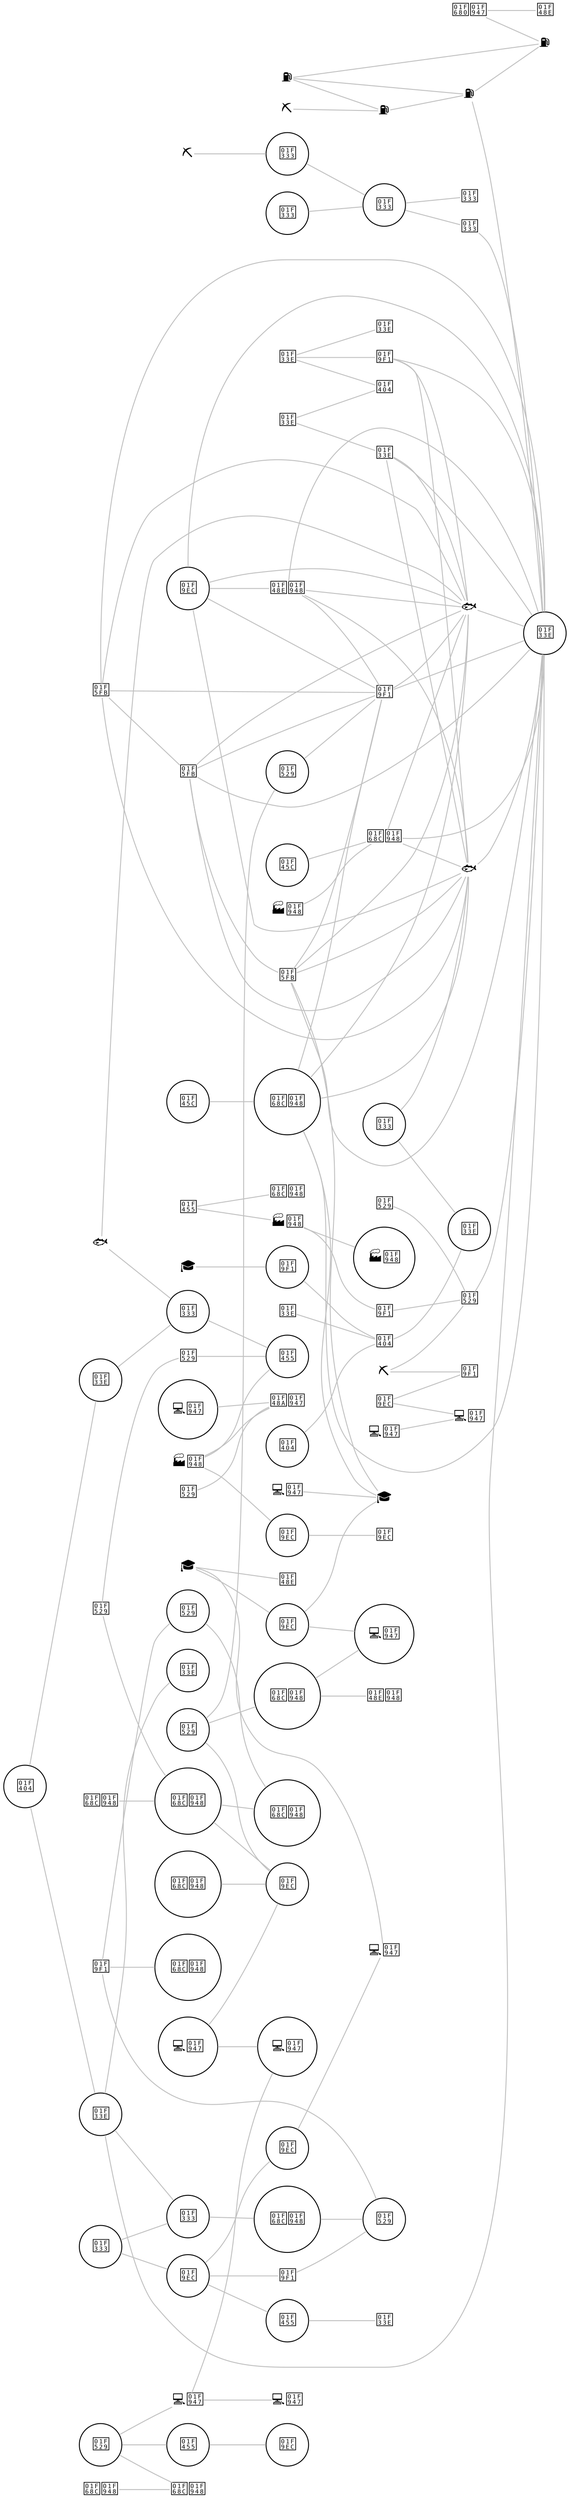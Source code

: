 digraph g {
	rankdir=LR
	"выращивание многолетних культур" [label="🌾" shape=plain]
	"выращивание однолетних культур" [label="🌾" shape=plain]
	"деятельность в области архитектуры и инженерно-технического проектирования; технических испытаний, исследований и анализа" [label="🎓" shape=plain]
	"деятельность вспомогательная в области производства сельскохозяйственных культур и послеуборочной обработки сельхозпродукции" [label="🌾" shape=plain]
	"деятельность полиграфическая и предоставление услуг в этой области" [label="🌳" shape=circle]
	"добыча и обогащение бурого угля (лигнита)" [label="⛏" shape=plain]
	"добыча и обогащение железных руд" [label="🗻" shape=plain]
	"добыча и обогащение угля и антрацита" [label="⛏" shape=plain]
	"добыча нефти и нефтяного (попутного) газа" [label="⛽" shape=plain]
	"добыча полезных ископаемых, не включенных в другие группировки" [label="🗻" shape=plain]
	"добыча природного газа и газового конденсата" [label="⛽" shape=plain]
	"добыча руд цветных металлов" [label="🗻" shape=plain]
	"дубление и отделка кожи, производство чемоданов, сумок, шорно-седельных изделий из кожи; выделка и крашение меха" [label="👜" shape=circle]
	"животноводство" [label="🐄" shape=circle]
	"ковка, прессование, штамповка и профилирование; изготовление изделий методом порошковой металлургии" [label="🔩" shape=circle]
	"копирование записанных носителей информации" [label="💻🥇" shape=plain]
	"лесоводство и прочая лесохозяйственная деятельность" [label="🌳" shape=circle]
	"лесозаготовки" [label="🌳" shape=circle]
	"литье металлов" [label="🔩" shape=plain]
	"научные исследования и разработки" [label="🎓" shape=plain]
	"обработка древесины и производство изделий из дерева и пробки, кроме мебели, производство изделий из соломки и материалов для плетения" [label="🌳" shape=circle]
	"обработка металлов и нанесение покрытий на металлы; механическая обработка металлов" [label="🔩" shape=circle]
	"охота, отлов и отстрел диких животных, включая предоставление услуг в этих областях" [label="🌳" shape=circle]
	"переработка и консервирование мяса и мясной пищевой продукции" [label="🐄" shape=circle]
	"переработка и консервирование рыбы, ракообразных и моллюсков" [label="🐟" shape=plain]
	"переработка и консервирование фруктов и овощей" [label="🌾" shape=circle]
	"предоставление услуг в области добычи нефти и природного газа" [label="⛽" shape=plain]
	"предоставление услуг в области лесоводства и лесозаготовок" [label="🌳" shape=plain]
	"производство абразивных и неметаллических минеральных изделий, не включенных в другие группировки" [label="🧱" shape=plain]
	"производство автотранспортных средств" [label="🚌🥈" shape=plain]
	"производство бытовой электроники" [label="💻🥇" shape=circle]
	"производство бытовых приборов" [label="🚌🥈" shape=plain]
	"производство вязаных и трикотажных изделий одежды" [label="👕" shape=circle]
	"производство готовых кормов для животных" [label="🌾" shape=circle]
	"производство железнодорожных локомотивов и подвижного состава" [label="🚌🥈" shape=circle]
	"производство игр и игрушек" [label="🧬" shape=circle]
	"производство изделий из бетона, цемента и гипса" [label="🧱" shape=circle]
	"производство изделий из бумаги и картона" [label="🌳" shape=circle]
	"производство изделий из пластмасс" [label="🧬" shape=circle]
	"производство изделий, не включенных в другие группировки" [label="🧬" shape=circle]
	"производство кабелей и кабельной арматуры" [label="💎🥈" shape=plain]
	"производство кокса" [label="⛏" shape=plain]
	"производство коммуникационного оборудования" [label="💻🥇" shape=plain]
	"производство комплектующих и принадлежностей для автотранспортных средств" [label="🚌🥈" shape=plain]
	"производство компьютеров и периферийного оборудования" [label="💻🥇" shape=plain]
	"производство контрольно-измерительных и навигационных приборов и аппаратов; производство часов" [label="💻🥇" shape=plain]
	"производство красок, лаков и аналогичных материалов для нанесения покрытий, полиграфических красок и мастик" [label="🏭🥈" shape=plain]
	"производство кузовов для автотранспортных средств; производство прицепов и полуприцепов" [label="🚌🥈" shape=circle]
	"производство летательных аппаратов, включая космические, и соответствующего оборудования" [label="🚀🥇" shape=plain]
	"производство машин и оборудования для сельского и лесного хозяйства" [label="🚌🥈" shape=circle]
	"производство машин и оборудования общего назначения" [label="🚌🥈" shape=circle]
	"производство мебели" [label="🌳" shape=circle]
	"производство медицинских инструментов и оборудования" [label="💻🥇" shape=plain]
	"производство металлических цистерн, резервуаров и прочих емкостей" [label="🔩" shape=circle]
	"производство меховых изделий" [label="👕" shape=plain]
	"производство молочной продукции" [label="🐄" shape=plain]
	"производство музыкальных инструментов" [label="🧬" shape=plain]
	"производство мыла и моющих, чистящих и полирующих средств; парфюмерных и косметических средств" [label="🏭🥈" shape=plain]
	"производство напитков" [label="🌾" shape=circle]
	"производство нефтепродуктов" [label="⛽" shape=plain]
	"производство ножевых изделий и столовых приборов, инструментов и универсальных скобяных изделий" [label="🔩" shape=plain]
	"производство обуви" [label="👜" shape=circle]
	"производство огнеупорных изделий" [label="🧱" shape=plain]
	"производство одежды, кроме одежды из меха" [label="👕" shape=circle]
	"производство оптических приборов, фото- и кинооборудования" [label="💻🥇" shape=plain]
	"производство основных драгоценных металлов и прочих цветных металлов, производство ядерного топлива" [label="💎" shape=plain]
	"производство основных химических веществ, удобрений и азотных соединений, пластмасс и синтетического каучука в первичных формах" [label="🏭🥈" shape=plain]
	"производство паровых котлов, кроме котлов центрального отопления" [label="🔩" shape=plain]
	"производство пестицидов и прочих агрохимических продуктов" [label="🏭🥈" shape=circle]
	"производство продуктов мукомольной и крупяной промышленности, крахмала и крахмалосодержащих продуктов" [label="🌾" shape=plain]
	"производство прочего электрического оборудования" [label="💻🥇" shape=circle]
	"производство прочих машин и оборудования общего назначения" [label="🚌🥈" shape=circle]
	"производство прочих машин специального назначения" [label="🚌🥈" shape=circle]
	"производство прочих пищевых продуктов" [label="🌾" shape=plain]
	"производство прочих стальных изделий первичной обработкой" [label="🔩" shape=circle]
	"производство прочих фарфоровых и керамических изделий" [label="🧱" shape=plain]
	"производство прочих химических продуктов" [label="🧬" shape=circle]
	"производство растительных и животных масел и жиров" [label="🐄" shape=plain]
	"производство резиновых изделий" [label="🧬" shape=plain]
	"производство спортивных товаров" [label="🧬" shape=circle]
	"производство стальных труб, полых профилей и фитингов" [label="🔩" shape=plain]
	"производство станков, машин и оборудования для обработки металлов и прочих твердых материалов" [label="🚌🥈" shape=circle]
	"производство стекла и изделий из стекла" [label="🧬" shape=circle]
	"производство строительных керамических материалов" [label="🧱" shape=plain]
	"производство строительных металлических конструкций и изделий" [label="🔩" shape=circle]
	"производство табачных изделий" [label="🌾" shape=plain]
	"производство текстильных изделий" [label="👕" shape=circle]
	"производство транспортных средств и оборудования, не включенных в другие группировки" [label="🚌🥈" shape=plain]
	"производство фармацевтических субстанций" [label="💊🥇" shape=plain]
	"производство химических волокон" [label="🧬" shape=circle]
	"производство хлебобулочных и мучных кондитерских изделий" [label="🌾" shape=circle]
	"производство целлюлозы, древесной массы, бумаги и картона" [label="🌳" shape=plain]
	"производство цемента, извести и гипса" [label="🧱" shape=plain]
	"производство чугуна, стали и ферросплавов" [label="🔩" shape=plain]
	"производство электрических аккумуляторов и аккумуляторных батарей" [label="💎🥈" shape=plain]
	"производство электрических ламп и осветительного оборудования" [label="💻🥇" shape=circle]
	"производство электродвигателей, генераторов, трансформаторов и распределительных устройств, а также контрольно-измерительной аппаратуры" [label="🚌🥈" shape=plain]
	"производство элементов электронной аппаратуры и печатных схем (плат)" [label="💻🥇" shape=circle]
	"производство ювелирных изделий, бижутерии и подобных товаров" [label="💎" shape=plain]
	"разработка компьютерного программного обеспечения, консультационные услуги в данной области и другие сопутствующие услуги" [label="🎓" shape=plain]
	"резка, обработка и отделка камня" [label="🧱" shape=plain]
	"рыбоводство" [label="🐟" shape=plain]
	"рыболовство" [label="🐟" shape=plain]
	"смешанное сельское хозяйство" [label="🌾" shape=circle]
	"добыча и обогащение железных руд" -> "резка, обработка и отделка камня" [dir=none, penwidth=1, color=silver]
	"добыча и обогащение железных руд" -> "рыбоводство" [dir=none, penwidth=1, color=silver]
	"добыча и обогащение железных руд" -> "рыболовство" [dir=none, penwidth=1, color=silver]
	"добыча и обогащение железных руд" -> "смешанное сельское хозяйство" [dir=none, penwidth=1, color=silver]
	"добыча полезных ископаемых, не включенных в другие группировки" -> "резка, обработка и отделка камня" [dir=none, penwidth=1, color=silver]
	"добыча полезных ископаемых, не включенных в другие группировки" -> "рыбоводство" [dir=none, penwidth=1, color=silver]
	"добыча полезных ископаемых, не включенных в другие группировки" -> "рыболовство" [dir=none, penwidth=1, color=silver]
	"добыча полезных ископаемых, не включенных в другие группировки" -> "смешанное сельское хозяйство" [dir=none, penwidth=1, color=silver]
	"добыча руд цветных металлов" -> "разработка компьютерного программного обеспечения, консультационные услуги в данной области и другие сопутствующие услуги" [dir=none, penwidth=1, color=silver]
	"добыча руд цветных металлов" -> "резка, обработка и отделка камня" [dir=none, penwidth=1, color=silver]
	"добыча руд цветных металлов" -> "рыбоводство" [dir=none, penwidth=1, color=silver]
	"добыча руд цветных металлов" -> "рыболовство" [dir=none, penwidth=1, color=silver]
	"добыча руд цветных металлов" -> "смешанное сельское хозяйство" [dir=none, penwidth=1, color=silver]
	"предоставление услуг в области добычи нефти и природного газа" -> "смешанное сельское хозяйство" [dir=none, penwidth=1, color=silver]
	"производство игр и игрушек" -> "резка, обработка и отделка камня" [dir=none, penwidth=1, color=silver]
	"производство игр и игрушек" -> "рыбоводство" [dir=none, penwidth=1, color=silver]
	"производство игр и игрушек" -> "рыболовство" [dir=none, penwidth=1, color=silver]
	"производство игр и игрушек" -> "смешанное сельское хозяйство" [dir=none, penwidth=1, color=silver]
	"производство кабелей и кабельной арматуры" -> "резка, обработка и отделка камня" [dir=none, penwidth=1, color=silver]
	"производство кабелей и кабельной арматуры" -> "рыбоводство" [dir=none, penwidth=1, color=silver]
	"производство кабелей и кабельной арматуры" -> "рыболовство" [dir=none, penwidth=1, color=silver]
	"производство кабелей и кабельной арматуры" -> "смешанное сельское хозяйство" [dir=none, penwidth=1, color=silver]
	"производство машин и оборудования для сельского и лесного хозяйства" -> "разработка компьютерного программного обеспечения, консультационные услуги в данной области и другие сопутствующие услуги" [dir=none, penwidth=1, color=silver]
	"производство машин и оборудования для сельского и лесного хозяйства" -> "резка, обработка и отделка камня" [dir=none, penwidth=1, color=silver]
	"производство машин и оборудования для сельского и лесного хозяйства" -> "рыбоводство" [dir=none, penwidth=1, color=silver]
	"производство машин и оборудования для сельского и лесного хозяйства" -> "рыболовство" [dir=none, penwidth=1, color=silver]
	"производство машин и оборудования для сельского и лесного хозяйства" -> "смешанное сельское хозяйство" [dir=none, penwidth=1, color=silver]
	"производство табачных изделий" -> "рыбоводство" [dir=none, penwidth=1, color=silver]
	"производство табачных изделий" -> "рыболовство" [dir=none, penwidth=1, color=silver]
	"производство табачных изделий" -> "смешанное сельское хозяйство" [dir=none, penwidth=1, color=silver]
	"производство целлюлозы, древесной массы, бумаги и картона" -> "смешанное сельское хозяйство" [dir=none, penwidth=1, color=silver]
	"производство цемента, извести и гипса" -> "рыбоводство" [dir=none, penwidth=1, color=silver]
	"производство цемента, извести и гипса" -> "рыболовство" [dir=none, penwidth=1, color=silver]
	"производство цемента, извести и гипса" -> "смешанное сельское хозяйство" [dir=none, penwidth=1, color=silver]
	"производство чугуна, стали и ферросплавов" -> "смешанное сельское хозяйство" [dir=none, penwidth=1, color=silver]
	"производство электродвигателей, генераторов, трансформаторов и распределительных устройств, а также контрольно-измерительной аппаратуры" -> "рыбоводство" [dir=none, penwidth=1, color=silver]
	"производство электродвигателей, генераторов, трансформаторов и распределительных устройств, а также контрольно-измерительной аппаратуры" -> "рыболовство" [dir=none, penwidth=1, color=silver]
	"производство электродвигателей, генераторов, трансформаторов и распределительных устройств, а также контрольно-измерительной аппаратуры" -> "смешанное сельское хозяйство" [dir=none, penwidth=1, color=silver]
	"резка, обработка и отделка камня" -> "рыболовство" [dir=none, penwidth=1, color=silver]
	"резка, обработка и отделка камня" -> "смешанное сельское хозяйство" [dir=none, penwidth=1, color=silver]
	"рыбоводство" -> "смешанное сельское хозяйство" [dir=none, penwidth=1, color=silver]
	"рыболовство" -> "смешанное сельское хозяйство" [dir=none, penwidth=1, color=silver]
	"добыча и обогащение угля и антрацита" -> "добыча природного газа и газового конденсата" [dir=none, penwidth=1, color=silver]
	"добыча и обогащение бурого угля (лигнита)" -> "лесозаготовки" [dir=none, penwidth=1, color=silver]
	"копирование записанных носителей информации" -> "разработка компьютерного программного обеспечения, консультационные услуги в данной области и другие сопутствующие услуги" [dir=none, penwidth=1, color=silver]
	"производство музыкальных инструментов" -> "производство огнеупорных изделий" [dir=none, penwidth=1, color=silver]
	"производство музыкальных инструментов" -> "производство оптических приборов, фото- и кинооборудования" [dir=none, penwidth=1, color=silver]
	"научные исследования и разработки" -> "производство ювелирных изделий, бижутерии и подобных товаров" [dir=none, penwidth=1, color=silver]
	"производство вязаных и трикотажных изделий одежды" -> "производство химических волокон" [dir=none, penwidth=1, color=silver]
	"производство кузовов для автотранспортных средств; производство прицепов и полуприцепов" -> "производство электрических аккумуляторов и аккумуляторных батарей" [dir=none, penwidth=1, color=silver]
	"выращивание многолетних культур" -> "производство табачных изделий" [dir=none, penwidth=1, color=silver]
	"добыча и обогащение железных руд" -> "добыча полезных ископаемых, не включенных в другие группировки" [dir=none, penwidth=1, color=silver]
	"переработка и консервирование рыбы, ракообразных и моллюсков" -> "рыболовство" [dir=none, penwidth=1, color=silver]
	"добыча нефти и нефтяного (попутного) газа" -> "добыча природного газа и газового конденсата" [dir=none, penwidth=1, color=silver]
	"добыча природного газа и газового конденсата" -> "предоставление услуг в области добычи нефти и природного газа" [dir=none, penwidth=1, color=silver]
	"производство паровых котлов, кроме котлов центрального отопления" -> "производство фармацевтических субстанций" [dir=none, penwidth=1, color=silver]
	"производство кокса" -> "производство чугуна, стали и ферросплавов" [dir=none, penwidth=1, color=silver]
	"производство меховых изделий" -> "производство транспортных средств и оборудования, не включенных в другие группировки" [dir=none, penwidth=1, color=silver]
	"производство прочих фарфоровых и керамических изделий" -> "производство чугуна, стали и ферросплавов" [dir=none, penwidth=1, color=silver]
	"производство стальных труб, полых профилей и фитингов" -> "производство чугуна, стали и ферросплавов" [dir=none, penwidth=1, color=silver]
	"производство кокса" -> "производство огнеупорных изделий" [dir=none, penwidth=1, color=silver]
	"производство компьютеров и периферийного оборудования" -> "производство оптических приборов, фото- и кинооборудования" [dir=none, penwidth=1, color=silver]
	"добыча полезных ископаемых, не включенных в другие группировки" -> "добыча руд цветных металлов" [dir=none, penwidth=1, color=silver]
	"научные исследования и разработки" -> "производство коммуникационного оборудования" [dir=none, penwidth=1, color=silver]
	"переработка и консервирование рыбы, ракообразных и моллюсков" -> "производство изделий из бумаги и картона" [dir=none, penwidth=1, color=silver]
	"производство изделий, не включенных в другие группировки" -> "производство коммуникационного оборудования" [dir=none, penwidth=1, color=silver]
	"производство летательных аппаратов, включая космические, и соответствующего оборудования" -> "производство основных драгоценных металлов и прочих цветных металлов, производство ядерного топлива" [dir=none, penwidth=1, color=silver]
	"производство бытовой электроники" -> "производство фармацевтических субстанций" [dir=none, penwidth=1, color=silver]
	"производство красок, лаков и аналогичных материалов для нанесения покрытий, полиграфических красок и мастик" -> "производство фармацевтических субстанций" [dir=none, penwidth=1, color=silver]
	"производство бытовых приборов" -> "производство машин и оборудования общего назначения" [dir=none, penwidth=1, color=silver]
	"производство меховых изделий" -> "производство мыла и моющих, чистящих и полирующих средств; парфюмерных и косметических средств" [dir=none, penwidth=1, color=silver]
	"производство мыла и моющих, чистящих и полирующих средств; парфюмерных и косметических средств" -> "производство прочих фарфоровых и керамических изделий" [dir=none, penwidth=1, color=silver]
	"обработка древесины и производство изделий из дерева и пробки, кроме мебели, производство изделий из соломки и материалов для плетения" -> "производство целлюлозы, древесной массы, бумаги и картона" [dir=none, penwidth=1, color=silver]
	"производство спортивных товаров" -> "разработка компьютерного программного обеспечения, консультационные услуги в данной области и другие сопутствующие услуги" [dir=none, penwidth=1, color=silver]
	"добыча нефти и нефтяного (попутного) газа" -> "производство нефтепродуктов" [dir=none, penwidth=1, color=silver]
	"ковка, прессование, штамповка и профилирование; изготовление изделий методом порошковой металлургии" -> "производство кузовов для автотранспортных средств; производство прицепов и полуприцепов" [dir=none, penwidth=1, color=silver]
	"предоставление услуг в области добычи нефти и природного газа" -> "производство нефтепродуктов" [dir=none, penwidth=1, color=silver]
	"производство кузовов для автотранспортных средств; производство прицепов и полуприцепов" -> "производство элементов электронной аппаратуры и печатных схем (плат)" [dir=none, penwidth=1, color=silver]
	"производство летательных аппаратов, включая космические, и соответствующего оборудования" -> "производство нефтепродуктов" [dir=none, penwidth=1, color=silver]
	"производство автотранспортных средств" -> "производство комплектующих и принадлежностей для автотранспортных средств" [dir=none, penwidth=1, color=silver]
	"выращивание многолетних культур" -> "производство растительных и животных масел и жиров" [dir=none, penwidth=1, color=silver]
	"охота, отлов и отстрел диких животных, включая предоставление услуг в этих областях" -> "рыбоводство" [dir=none, penwidth=1, color=silver]
	"лесоводство и прочая лесохозяйственная деятельность" -> "обработка древесины и производство изделий из дерева и пробки, кроме мебели, производство изделий из соломки и материалов для плетения" [dir=none, penwidth=1, color=silver]
	"выращивание однолетних культур" -> "производство цемента, извести и гипса" [dir=none, penwidth=1, color=silver]
	"производство прочих стальных изделий первичной обработкой" -> "резка, обработка и отделка камня" [dir=none, penwidth=1, color=silver]
	"производство прочих химических продуктов" -> "производство резиновых изделий" [dir=none, penwidth=1, color=silver]
	"производство спортивных товаров" -> "производство элементов электронной аппаратуры и печатных схем (плат)" [dir=none, penwidth=1, color=silver]
	"лесозаготовки" -> "обработка древесины и производство изделий из дерева и пробки, кроме мебели, производство изделий из соломки и материалов для плетения" [dir=none, penwidth=1, color=silver]
	"деятельность вспомогательная в области производства сельскохозяйственных культур и послеуборочной обработки сельхозпродукции" -> "производство молочной продукции" [dir=none, penwidth=1, color=silver]
	"производство мыла и моющих, чистящих и полирующих средств; парфюмерных и косметических средств" -> "производство пестицидов и прочих агрохимических продуктов" [dir=none, penwidth=1, color=silver]
	"производство основных химических веществ, удобрений и азотных соединений, пластмасс и синтетического каучука в первичных формах" -> "производство электродвигателей, генераторов, трансформаторов и распределительных устройств, а также контрольно-измерительной аппаратуры" [dir=none, penwidth=1, color=silver]
	"производство красок, лаков и аналогичных материалов для нанесения покрытий, полиграфических красок и мастик" -> "производство прочих химических продуктов" [dir=none, penwidth=1, color=silver]
	"производство станков, машин и оборудования для обработки металлов и прочих твердых материалов" -> "производство стекла и изделий из стекла" [dir=none, penwidth=1, color=silver]
	"выращивание однолетних культур" -> "производство растительных и животных масел и жиров" [dir=none, penwidth=1, color=silver]
	"переработка и консервирование фруктов и овощей" -> "производство изделий из бумаги и картона" [dir=none, penwidth=1, color=silver]
	"производство изделий из бумаги и картона" -> "производство текстильных изделий" [dir=none, penwidth=1, color=silver]
	"литье металлов" -> "производство ножевых изделий и столовых приборов, инструментов и универсальных скобяных изделий" [dir=none, penwidth=1, color=silver]
	"производство ножевых изделий и столовых приборов, инструментов и универсальных скобяных изделий" -> "производство текстильных изделий" [dir=none, penwidth=1, color=silver]
	"деятельность в области архитектуры и инженерно-технического проектирования; технических испытаний, исследований и анализа" -> "производство изделий из бетона, цемента и гипса" [dir=none, penwidth=1, color=silver]
	"производство прочего электрического оборудования" -> "производство стекла и изделий из стекла" [dir=none, penwidth=1, color=silver]
	"производство прочего электрического оборудования" -> "производство электрических ламп и осветительного оборудования" [dir=none, penwidth=1, color=silver]
	"охота, отлов и отстрел диких животных, включая предоставление услуг в этих областях" -> "производство хлебобулочных и мучных кондитерских изделий" [dir=none, penwidth=1, color=silver]
	"ковка, прессование, штамповка и профилирование; изготовление изделий методом порошковой металлургии" -> "производство прочих стальных изделий первичной обработкой" [dir=none, penwidth=1, color=silver]
	"обработка металлов и нанесение покрытий на металлы; механическая обработка металлов" -> "производство вязаных и трикотажных изделий одежды" [dir=none, penwidth=1, color=silver]
	"обработка металлов и нанесение покрытий на металлы; механическая обработка металлов" -> "производство комплектующих и принадлежностей для автотранспортных средств" [dir=none, penwidth=1, color=silver]
	"производство абразивных и неметаллических минеральных изделий, не включенных в другие группировки" -> "производство железнодорожных локомотивов и подвижного состава" [dir=none, penwidth=1, color=silver]
	"обработка древесины и производство изделий из дерева и пробки, кроме мебели, производство изделий из соломки и материалов для плетения" -> "предоставление услуг в области лесоводства и лесозаготовок" [dir=none, penwidth=1, color=silver]
	"переработка и консервирование мяса и мясной пищевой продукции" -> "переработка и консервирование фруктов и овощей" [dir=none, penwidth=1, color=silver]
	"производство машин и оборудования общего назначения" -> "производство прочих машин специального назначения" [dir=none, penwidth=1, color=silver]
	"производство металлических цистерн, резервуаров и прочих емкостей" -> "производство прочих машин специального назначения" [dir=none, penwidth=1, color=silver]
	"производство контрольно-измерительных и навигационных приборов и аппаратов; производство часов" -> "производство медицинских инструментов и оборудования" [dir=none, penwidth=1, color=silver]
	"производство контрольно-измерительных и навигационных приборов и аппаратов; производство часов" -> "производство электрических ламп и осветительного оборудования" [dir=none, penwidth=1, color=silver]
	"дубление и отделка кожи, производство чемоданов, сумок, шорно-седельных изделий из кожи; выделка и крашение меха" -> "производство машин и оборудования для сельского и лесного хозяйства" [dir=none, penwidth=1, color=silver]
	"ковка, прессование, штамповка и профилирование; изготовление изделий методом порошковой металлургии" -> "производство стекла и изделий из стекла" [dir=none, penwidth=1, color=silver]
	"производство игр и игрушек" -> "производство кабелей и кабельной арматуры" [dir=none, penwidth=1, color=silver]
	"производство абразивных и неметаллических минеральных изделий, не включенных в другие группировки" -> "производство металлических цистерн, резервуаров и прочих емкостей" [dir=none, penwidth=1, color=silver]
	"научные исследования и разработки" -> "производство спортивных товаров" [dir=none, penwidth=1, color=silver]
	"производство обуви" -> "производство электродвигателей, генераторов, трансформаторов и распределительных устройств, а также контрольно-измерительной аппаратуры" [dir=none, penwidth=1, color=silver]
	"производство готовых кормов для животных" -> "смешанное сельское хозяйство" [dir=none, penwidth=1, color=silver]
	"производство одежды, кроме одежды из меха" -> "производство прочих пищевых продуктов" [dir=none, penwidth=1, color=silver]
	"производство красок, лаков и аналогичных материалов для нанесения покрытий, полиграфических красок и мастик" -> "производство текстильных изделий" [dir=none, penwidth=1, color=silver]
	"деятельность полиграфическая и предоставление услуг в этой области" -> "производство мебели" [dir=none, penwidth=1, color=silver]
	"производство готовых кормов для животных" -> "производство мебели" [dir=none, penwidth=1, color=silver]
	"производство готовых кормов для животных" -> "производство напитков" [dir=none, penwidth=1, color=silver]
	"производство мебели" -> "производство прочих машин и оборудования общего назначения" [dir=none, penwidth=1, color=silver]
	"выращивание однолетних культур" -> "производство продуктов мукомольной и крупяной промышленности, крахмала и крахмалосодержащих продуктов" [dir=none, penwidth=1, color=silver]
	"производство абразивных и неметаллических минеральных изделий, не включенных в другие группировки" -> "производство строительных металлических конструкций и изделий" [dir=none, penwidth=1, color=silver]
	"производство изделий из пластмасс" -> "производство изделий, не включенных в другие группировки" [dir=none, penwidth=1, color=silver]
	"производство прочих машин и оборудования общего назначения" -> "производство строительных металлических конструкций и изделий" [dir=none, penwidth=1, color=silver]
	"производство строительных керамических материалов" -> "производство строительных металлических конструкций и изделий" [dir=none, penwidth=1, color=silver]
	"литье металлов" -> "производство машин и оборудования общего назначения" [dir=none, penwidth=1, color=silver]
	"производство изделий из пластмасс" -> "производство одежды, кроме одежды из меха" [dir=none, penwidth=1, color=silver]
	"производство изделий из пластмасс" -> "производство строительных керамических материалов" [dir=none, penwidth=1, color=silver]
	"обработка металлов и нанесение покрытий на металлы; механическая обработка металлов" -> "производство контрольно-измерительных и навигационных приборов и аппаратов; производство часов" [dir=none, penwidth=1, color=silver]
	"переработка и консервирование мяса и мясной пищевой продукции" -> "производство готовых кормов для животных" [dir=none, penwidth=1, color=silver]
	"производство машин и оборудования общего назначения" -> "производство стекла и изделий из стекла" [dir=none, penwidth=1, color=silver]
	"деятельность полиграфическая и предоставление услуг в этой области" -> "производство изделий из пластмасс" [dir=none, penwidth=1, color=silver]
	"животноводство" -> "производство молочной продукции" [dir=none, penwidth=1, color=silver]
	"производство молочной продукции" -> "производство хлебобулочных и мучных кондитерских изделий" [dir=none, penwidth=1, color=silver]
	"производство изделий из бетона, цемента и гипса" -> "производство молочной продукции" [dir=none, penwidth=1, color=silver]
	"добыча нефти и нефтяного (попутного) газа" -> "предоставление услуг в области добычи нефти и природного газа" [dir=none, penwidth=1, color=silver]
}
